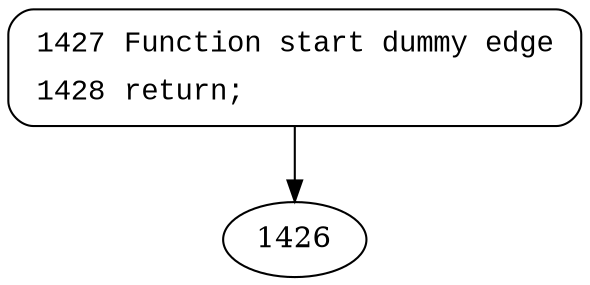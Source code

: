 digraph CdAudioUnload {
1427 [style="filled,bold" penwidth="1" fillcolor="white" fontname="Courier New" shape="Mrecord" label=<<table border="0" cellborder="0" cellpadding="3" bgcolor="white"><tr><td align="right">1427</td><td align="left">Function start dummy edge</td></tr><tr><td align="right">1428</td><td align="left">return;</td></tr></table>>]
1427 -> 1426[label=""]
}